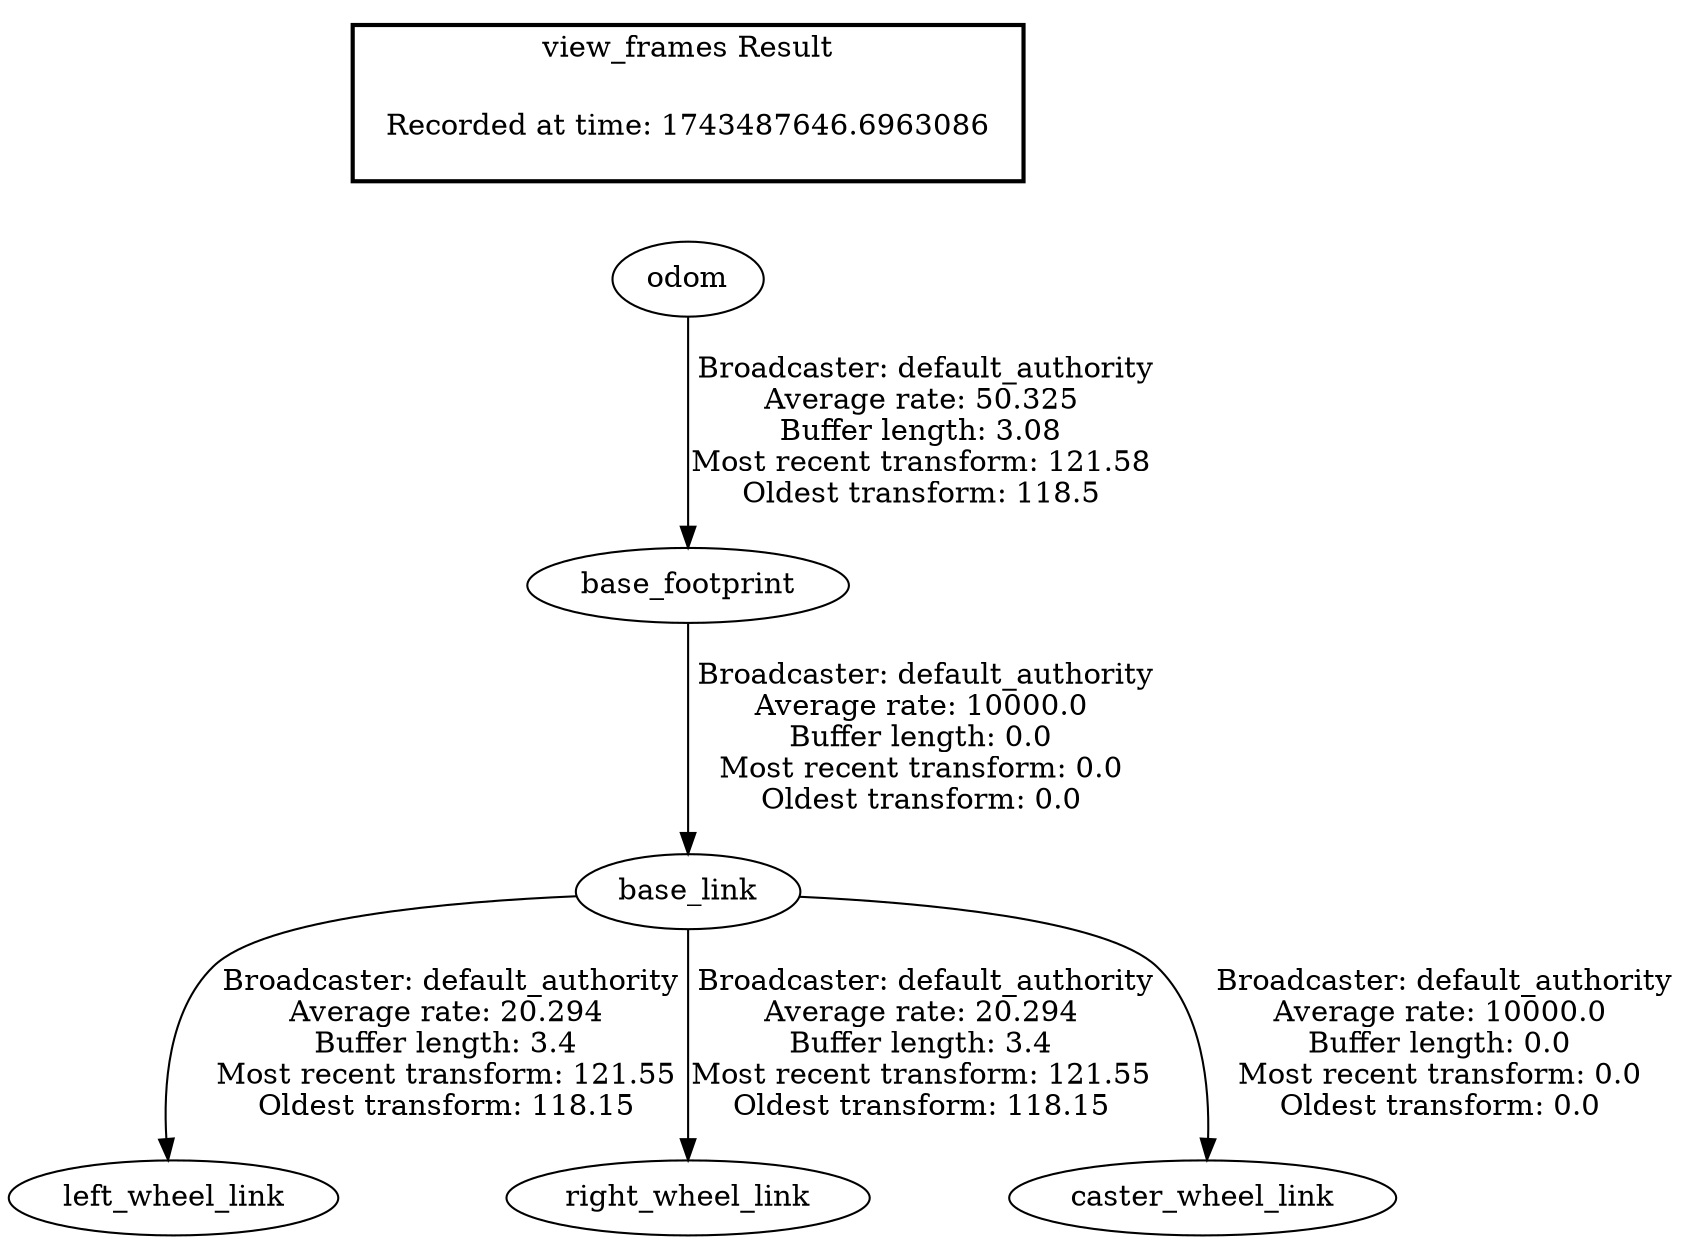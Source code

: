 digraph G {
"base_link" -> "left_wheel_link"[label=" Broadcaster: default_authority\nAverage rate: 20.294\nBuffer length: 3.4\nMost recent transform: 121.55\nOldest transform: 118.15\n"];
"base_footprint" -> "base_link"[label=" Broadcaster: default_authority\nAverage rate: 10000.0\nBuffer length: 0.0\nMost recent transform: 0.0\nOldest transform: 0.0\n"];
"base_link" -> "right_wheel_link"[label=" Broadcaster: default_authority\nAverage rate: 20.294\nBuffer length: 3.4\nMost recent transform: 121.55\nOldest transform: 118.15\n"];
"base_link" -> "caster_wheel_link"[label=" Broadcaster: default_authority\nAverage rate: 10000.0\nBuffer length: 0.0\nMost recent transform: 0.0\nOldest transform: 0.0\n"];
"odom" -> "base_footprint"[label=" Broadcaster: default_authority\nAverage rate: 50.325\nBuffer length: 3.08\nMost recent transform: 121.58\nOldest transform: 118.5\n"];
edge [style=invis];
 subgraph cluster_legend { style=bold; color=black; label ="view_frames Result";
"Recorded at time: 1743487646.6963086"[ shape=plaintext ] ;
}->"odom";
}